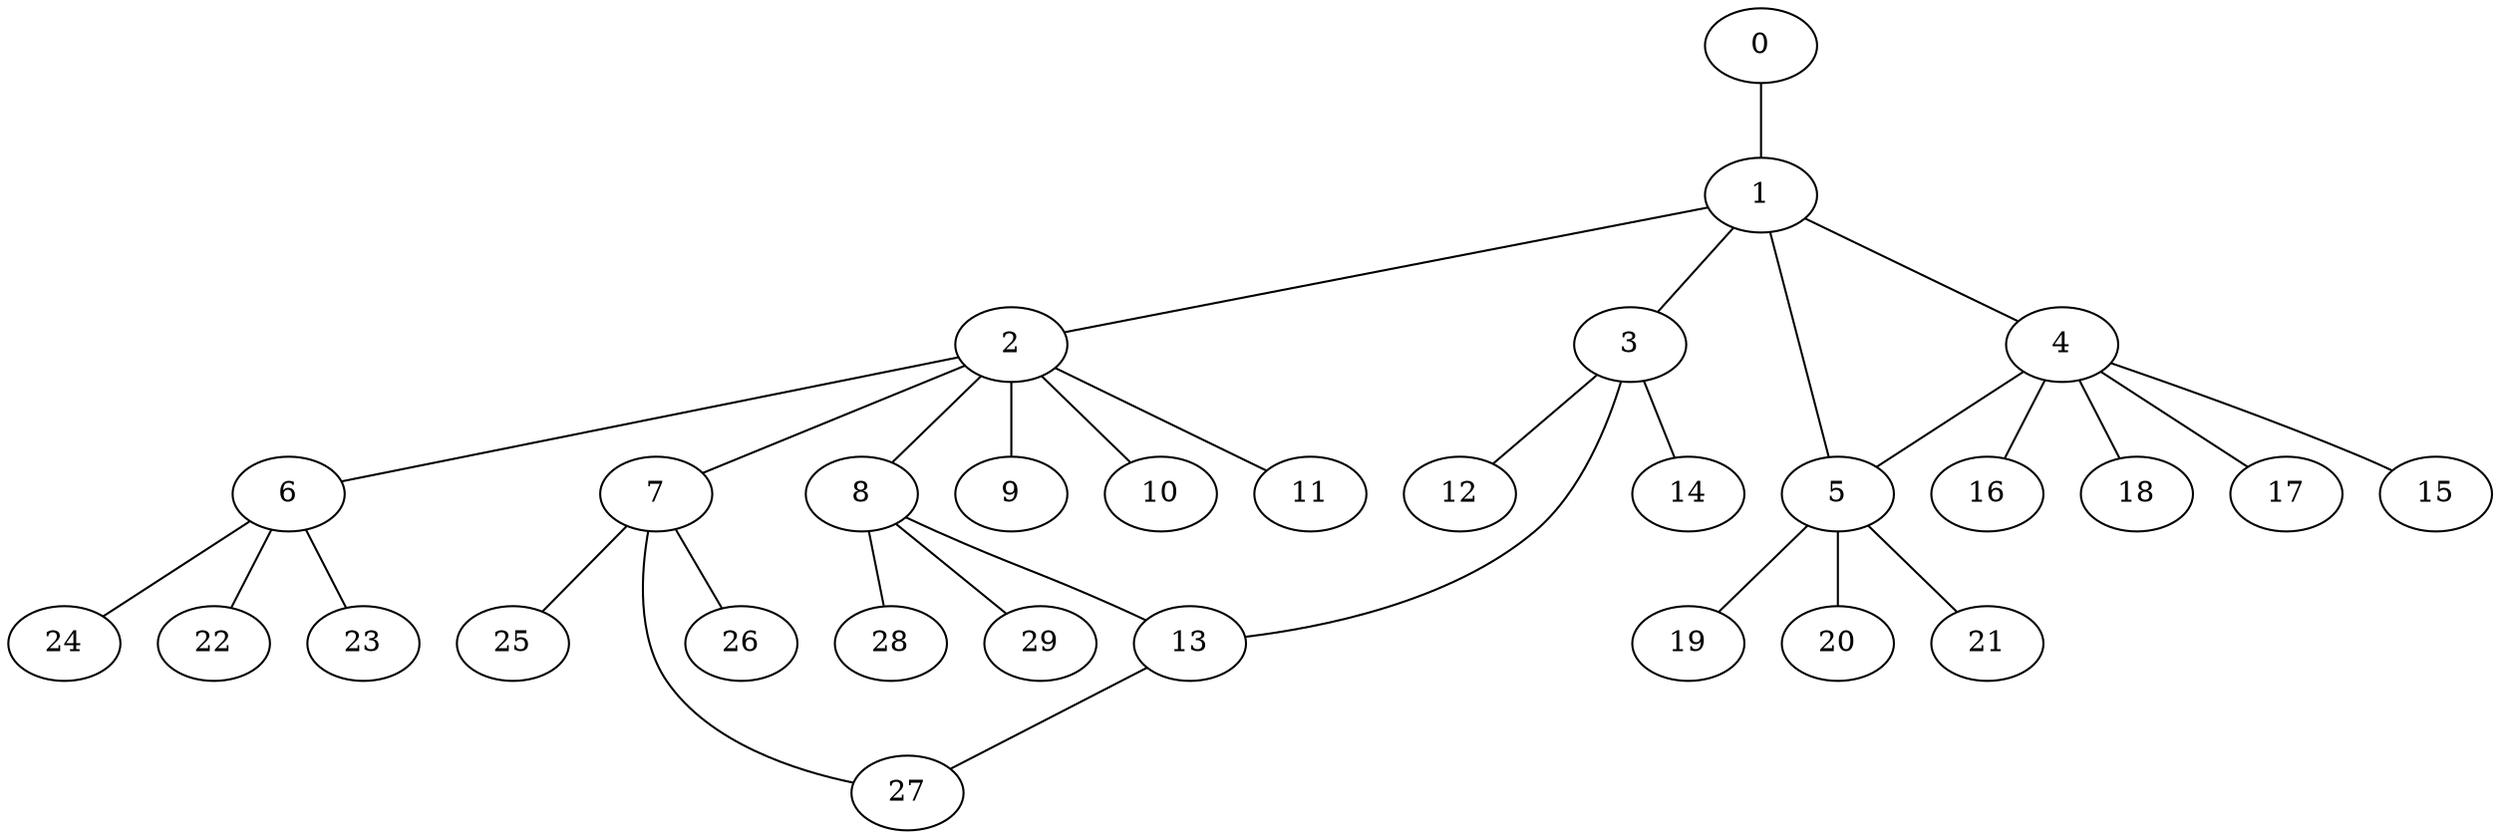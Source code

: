 
graph graphname {
    0 -- 1
1 -- 2
1 -- 3
1 -- 4
1 -- 5
2 -- 6
2 -- 7
2 -- 8
2 -- 9
2 -- 10
2 -- 11
3 -- 12
3 -- 13
3 -- 14
4 -- 16
4 -- 18
4 -- 17
4 -- 15
4 -- 5
5 -- 19
5 -- 20
5 -- 21
6 -- 24
6 -- 22
6 -- 23
7 -- 25
7 -- 27
7 -- 26
8 -- 28
8 -- 29
8 -- 13
13 -- 27

}

